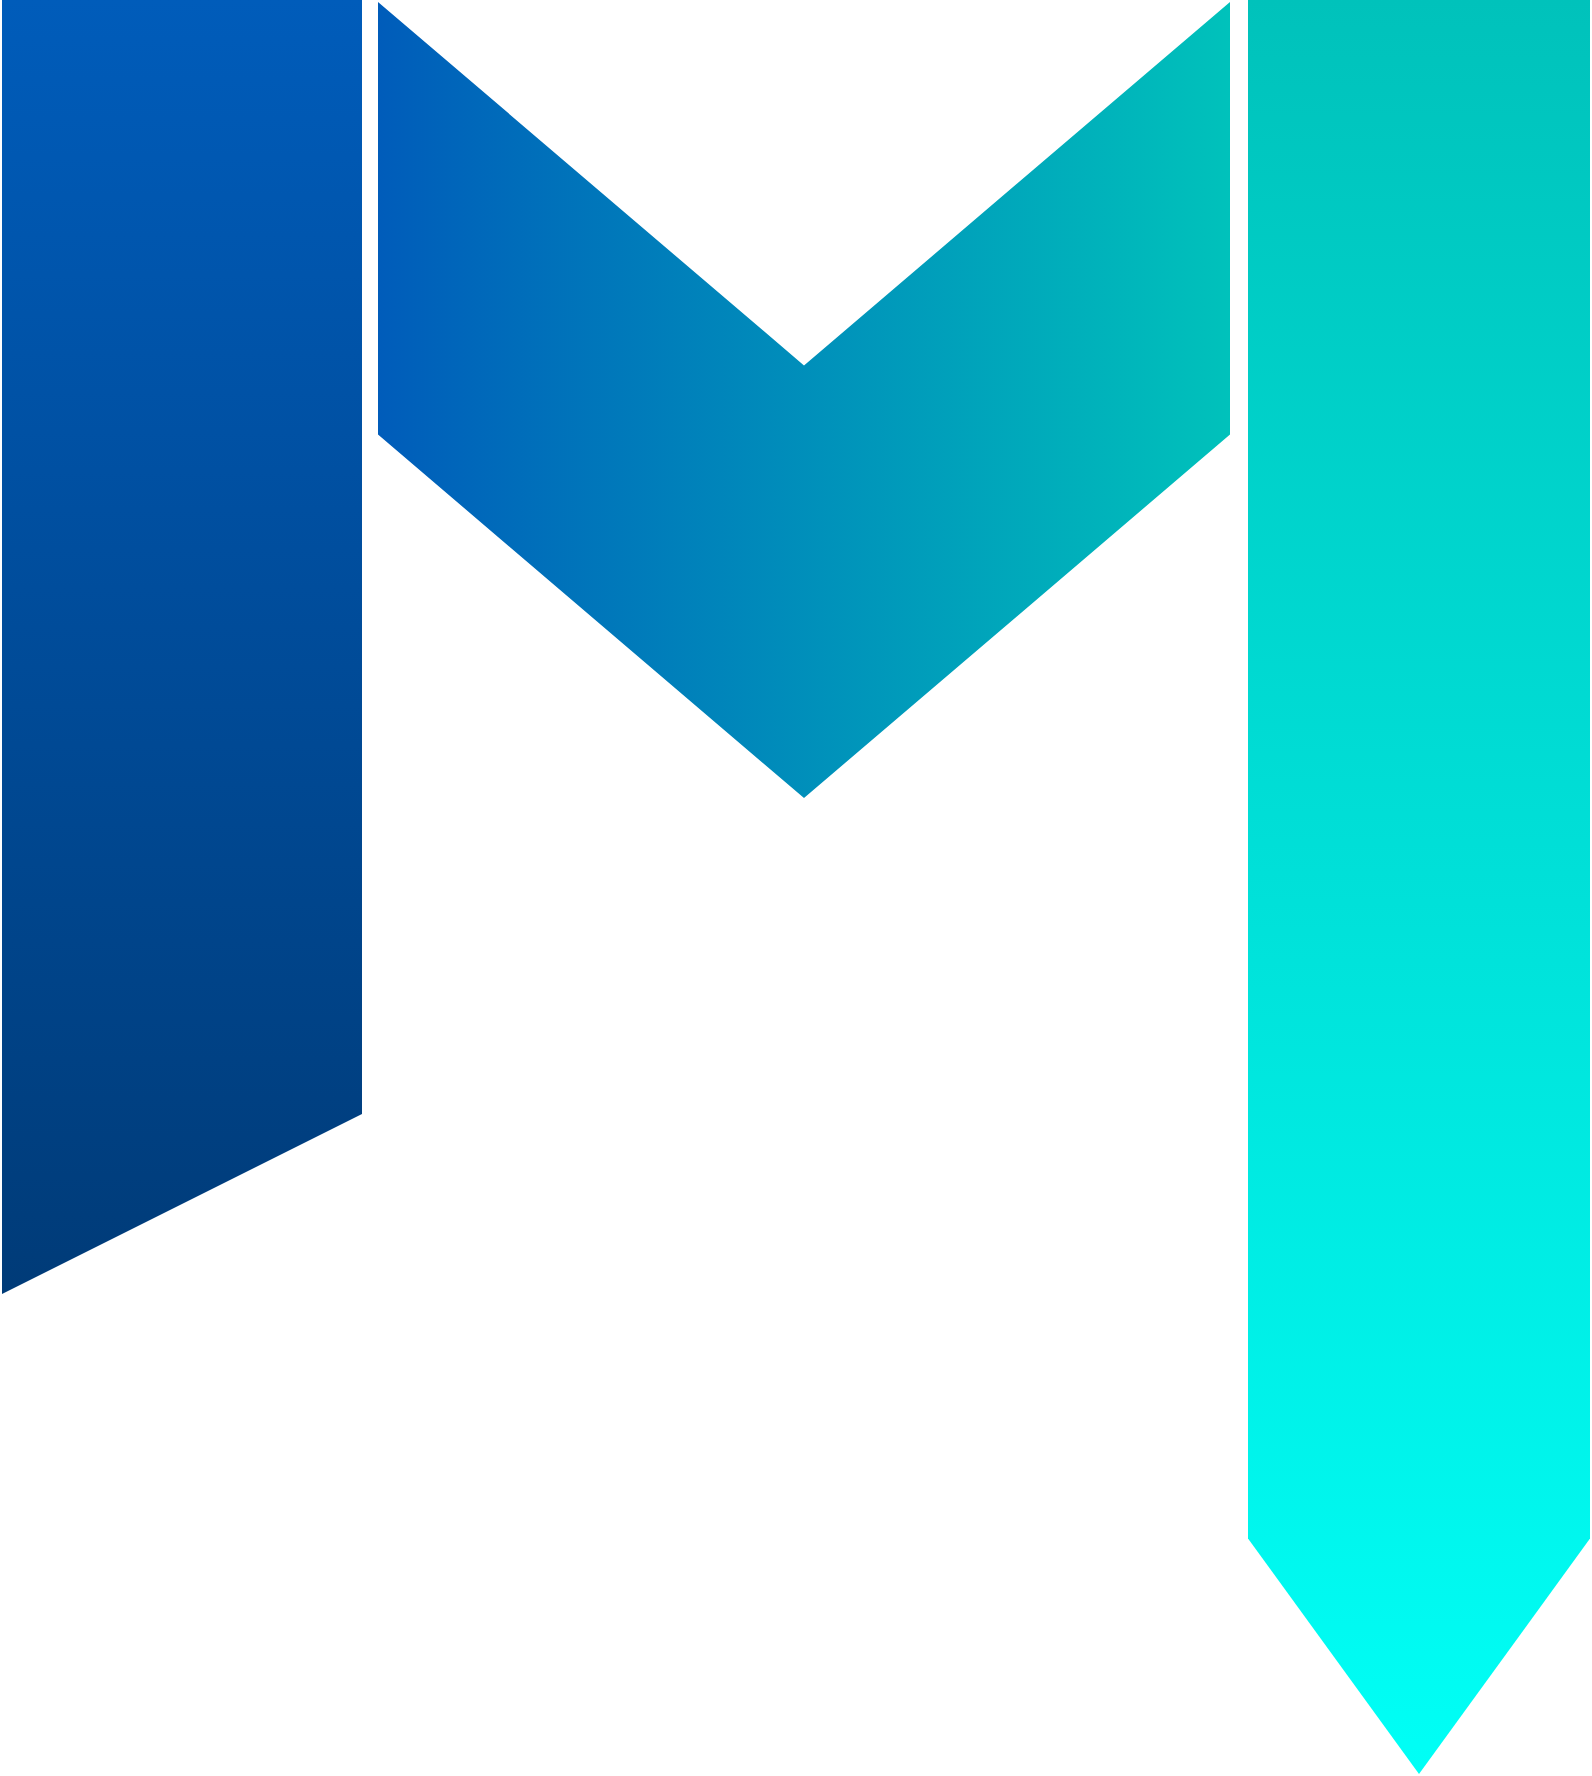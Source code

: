 <mxfile version="15.7.3" type="device"><diagram id="uzsXw9XoOK1RJopr6k4T" name="Page-1"><mxGraphModel dx="1673" dy="1065" grid="0" gridSize="10" guides="1" tooltips="1" connect="1" arrows="1" fold="1" page="1" pageScale="1" pageWidth="1000" pageHeight="1000" math="0" shadow="0"><root><mxCell id="0"/><mxCell id="1" parent="0"/><mxCell id="jLg3N7SggQvExWYp4oj--8" value="" style="shape=manualInput;whiteSpace=wrap;html=1;rotation=180;size=90;strokeColor=none;fillColor=#003B78;gradientColor=#005CBA;" parent="1" vertex="1"><mxGeometry x="106" y="70" width="180" height="647" as="geometry"/></mxCell><mxCell id="jLg3N7SggQvExWYp4oj--9" value="" style="shape=step;perimeter=stepPerimeter;whiteSpace=wrap;html=1;fixedSize=1;size=181.714;direction=south;fillColor=#00C2BB;strokeColor=none;gradientColor=#005CBA;" parent="1" vertex="1"><mxGeometry x="294" y="71" width="426" height="398" as="geometry"/></mxCell><mxCell id="jLg3N7SggQvExWYp4oj--10" value="" style="html=1;shadow=0;dashed=0;align=center;verticalAlign=middle;shape=mxgraph.arrows2.arrow;dy=0;dx=117.71;notch=0;direction=south;strokeColor=none;fillColor=#00C2BB;gradientDirection=east;gradientColor=#00FFF6;" parent="1" vertex="1"><mxGeometry x="729" y="70" width="171" height="887" as="geometry"/></mxCell></root></mxGraphModel></diagram></mxfile>